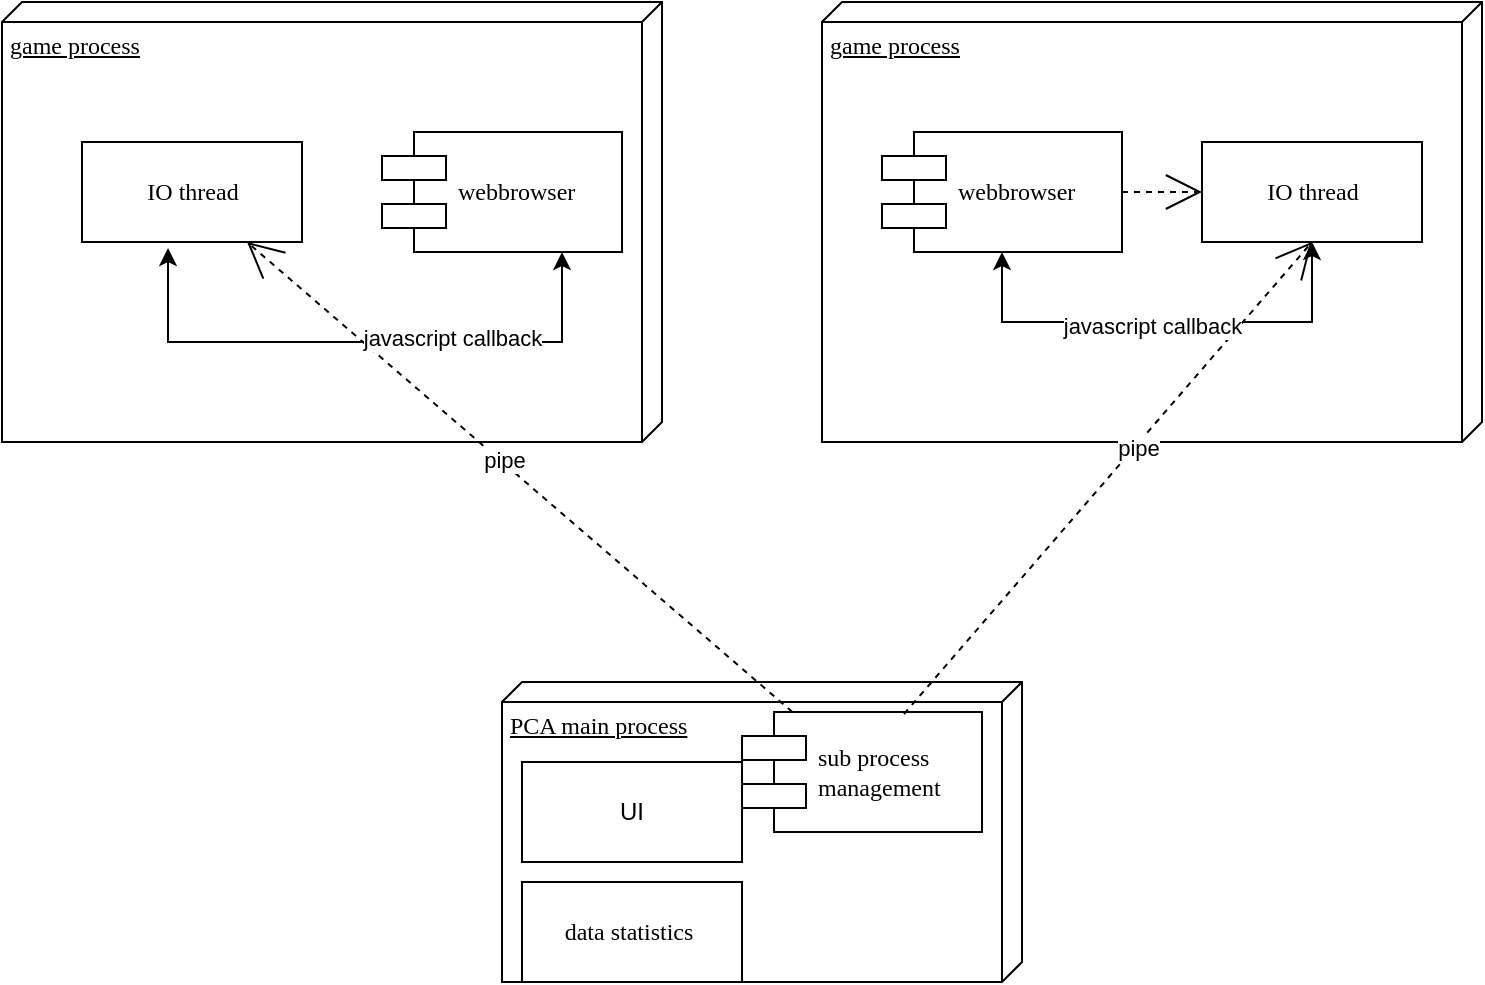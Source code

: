 <mxfile version="24.9.1">
  <diagram name="Page-1" id="5f0bae14-7c28-e335-631c-24af17079c00">
    <mxGraphModel dx="1026" dy="566" grid="1" gridSize="10" guides="1" tooltips="1" connect="1" arrows="1" fold="1" page="1" pageScale="1" pageWidth="1100" pageHeight="850" background="none" math="0" shadow="0">
      <root>
        <mxCell id="0" />
        <mxCell id="1" parent="0" />
        <mxCell id="39150e848f15840c-1" value="game process&lt;div&gt;&lt;br&gt;&lt;/div&gt;" style="verticalAlign=top;align=left;spacingTop=8;spacingLeft=2;spacingRight=12;shape=cube;size=10;direction=south;fontStyle=4;html=1;rounded=0;shadow=0;comic=0;labelBackgroundColor=none;strokeWidth=1;fontFamily=Verdana;fontSize=12" parent="1" vertex="1">
          <mxGeometry x="120" y="70" width="330" height="220" as="geometry" />
        </mxCell>
        <mxCell id="39150e848f15840c-2" value="game process" style="verticalAlign=top;align=left;spacingTop=8;spacingLeft=2;spacingRight=12;shape=cube;size=10;direction=south;fontStyle=4;html=1;rounded=0;shadow=0;comic=0;labelBackgroundColor=none;strokeWidth=1;fontFamily=Verdana;fontSize=12" parent="1" vertex="1">
          <mxGeometry x="530" y="70" width="330" height="220" as="geometry" />
        </mxCell>
        <mxCell id="39150e848f15840c-3" value="PCA main process" style="verticalAlign=top;align=left;spacingTop=8;spacingLeft=2;spacingRight=12;shape=cube;size=10;direction=south;fontStyle=4;html=1;rounded=0;shadow=0;comic=0;labelBackgroundColor=none;strokeWidth=1;fontFamily=Verdana;fontSize=12" parent="1" vertex="1">
          <mxGeometry x="370" y="410" width="260" height="150" as="geometry" />
        </mxCell>
        <mxCell id="39150e848f15840c-4" value="IO thread" style="html=1;rounded=0;shadow=0;comic=0;labelBackgroundColor=none;strokeWidth=1;fontFamily=Verdana;fontSize=12;align=center;" parent="1" vertex="1">
          <mxGeometry x="160" y="140" width="110" height="50" as="geometry" />
        </mxCell>
        <mxCell id="39150e848f15840c-5" value="webbrowser" style="shape=component;align=left;spacingLeft=36;rounded=0;shadow=0;comic=0;labelBackgroundColor=none;strokeWidth=1;fontFamily=Verdana;fontSize=12;html=1;" parent="1" vertex="1">
          <mxGeometry x="310" y="135" width="120" height="60" as="geometry" />
        </mxCell>
        <mxCell id="39150e848f15840c-7" value="webbrowser" style="shape=component;align=left;spacingLeft=36;rounded=0;shadow=0;comic=0;labelBackgroundColor=none;strokeWidth=1;fontFamily=Verdana;fontSize=12;html=1;" parent="1" vertex="1">
          <mxGeometry x="560" y="135" width="120" height="60" as="geometry" />
        </mxCell>
        <mxCell id="39150e848f15840c-8" value="IO thread" style="html=1;rounded=0;shadow=0;comic=0;labelBackgroundColor=none;strokeWidth=1;fontFamily=Verdana;fontSize=12;align=center;" parent="1" vertex="1">
          <mxGeometry x="720" y="140" width="110" height="50" as="geometry" />
        </mxCell>
        <mxCell id="39150e848f15840c-10" value="sub process&amp;nbsp;&lt;div&gt;management&lt;/div&gt;" style="shape=component;align=left;spacingLeft=36;rounded=0;shadow=0;comic=0;labelBackgroundColor=none;strokeWidth=1;fontFamily=Verdana;fontSize=12;html=1;" parent="1" vertex="1">
          <mxGeometry x="490" y="425" width="120" height="60" as="geometry" />
        </mxCell>
        <mxCell id="39150e848f15840c-11" style="edgeStyle=none;rounded=0;html=1;dashed=1;labelBackgroundColor=none;startArrow=none;startFill=0;startSize=8;endArrow=open;endFill=0;endSize=16;fontFamily=Verdana;fontSize=12;entryX=0.75;entryY=1;entryDx=0;entryDy=0;" parent="1" source="39150e848f15840c-10" target="39150e848f15840c-4" edge="1">
          <mxGeometry relative="1" as="geometry">
            <mxPoint x="268.298" y="265.58" as="targetPoint" />
          </mxGeometry>
        </mxCell>
        <mxCell id="Co9AdtMQsaxHfxG_d-hd-3" value="pipe" style="edgeLabel;html=1;align=center;verticalAlign=middle;resizable=0;points=[];" vertex="1" connectable="0" parent="39150e848f15840c-11">
          <mxGeometry x="0.065" y="-1" relative="1" as="geometry">
            <mxPoint as="offset" />
          </mxGeometry>
        </mxCell>
        <mxCell id="39150e848f15840c-12" style="edgeStyle=none;rounded=0;html=1;dashed=1;labelBackgroundColor=none;startArrow=none;startFill=0;startSize=8;endArrow=open;endFill=0;endSize=16;fontFamily=Verdana;fontSize=12;exitX=0.675;exitY=0.017;exitDx=0;exitDy=0;exitPerimeter=0;entryX=0.5;entryY=1;entryDx=0;entryDy=0;" parent="1" source="39150e848f15840c-10" target="39150e848f15840c-8" edge="1">
          <mxGeometry relative="1" as="geometry">
            <mxPoint x="733.275" y="247.401" as="targetPoint" />
          </mxGeometry>
        </mxCell>
        <mxCell id="Co9AdtMQsaxHfxG_d-hd-2" value="pipe" style="edgeLabel;html=1;align=center;verticalAlign=middle;resizable=0;points=[];" vertex="1" connectable="0" parent="39150e848f15840c-12">
          <mxGeometry x="0.139" y="-1" relative="1" as="geometry">
            <mxPoint as="offset" />
          </mxGeometry>
        </mxCell>
        <mxCell id="39150e848f15840c-16" style="edgeStyle=orthogonalEdgeStyle;rounded=0;html=1;dashed=1;labelBackgroundColor=none;startArrow=none;startFill=0;startSize=8;endArrow=open;endFill=0;endSize=16;fontFamily=Verdana;fontSize=12;" parent="1" source="39150e848f15840c-7" target="39150e848f15840c-8" edge="1">
          <mxGeometry relative="1" as="geometry" />
        </mxCell>
        <mxCell id="Co9AdtMQsaxHfxG_d-hd-6" value="UI" style="html=1;whiteSpace=wrap;" vertex="1" parent="1">
          <mxGeometry x="380" y="450" width="110" height="50" as="geometry" />
        </mxCell>
        <mxCell id="Co9AdtMQsaxHfxG_d-hd-8" value="&lt;span style=&quot;font-family: Verdana; text-align: left; text-wrap-mode: nowrap;&quot;&gt;data statistics&amp;nbsp;&lt;/span&gt;" style="html=1;whiteSpace=wrap;" vertex="1" parent="1">
          <mxGeometry x="380" y="510" width="110" height="50" as="geometry" />
        </mxCell>
        <mxCell id="Co9AdtMQsaxHfxG_d-hd-9" value="" style="endArrow=classic;startArrow=classic;html=1;rounded=0;entryX=0.391;entryY=1.06;entryDx=0;entryDy=0;entryPerimeter=0;edgeStyle=elbowEdgeStyle;exitX=0.75;exitY=1;exitDx=0;exitDy=0;" edge="1" parent="1" source="39150e848f15840c-5" target="39150e848f15840c-4">
          <mxGeometry width="50" height="50" relative="1" as="geometry">
            <mxPoint x="270" y="430" as="sourcePoint" />
            <mxPoint x="280" y="350" as="targetPoint" />
            <Array as="points">
              <mxPoint x="300" y="240" />
            </Array>
          </mxGeometry>
        </mxCell>
        <mxCell id="Co9AdtMQsaxHfxG_d-hd-11" value="javascript callback" style="edgeLabel;html=1;align=center;verticalAlign=middle;resizable=0;points=[];" vertex="1" connectable="0" parent="Co9AdtMQsaxHfxG_d-hd-9">
          <mxGeometry x="-0.308" y="-2" relative="1" as="geometry">
            <mxPoint as="offset" />
          </mxGeometry>
        </mxCell>
        <mxCell id="Co9AdtMQsaxHfxG_d-hd-10" value="" style="endArrow=classic;startArrow=classic;html=1;rounded=0;entryX=0.5;entryY=1;entryDx=0;entryDy=0;edgeStyle=elbowEdgeStyle;" edge="1" parent="1" source="39150e848f15840c-8" target="39150e848f15840c-7">
          <mxGeometry width="50" height="50" relative="1" as="geometry">
            <mxPoint x="410" y="205" as="sourcePoint" />
            <mxPoint x="213" y="203" as="targetPoint" />
            <Array as="points">
              <mxPoint x="630" y="230" />
            </Array>
          </mxGeometry>
        </mxCell>
        <mxCell id="Co9AdtMQsaxHfxG_d-hd-12" value="javascript callback" style="edgeLabel;html=1;align=center;verticalAlign=middle;resizable=0;points=[];" vertex="1" connectable="0" parent="Co9AdtMQsaxHfxG_d-hd-10">
          <mxGeometry x="0.426" y="2" relative="1" as="geometry">
            <mxPoint x="44" as="offset" />
          </mxGeometry>
        </mxCell>
      </root>
    </mxGraphModel>
  </diagram>
</mxfile>
